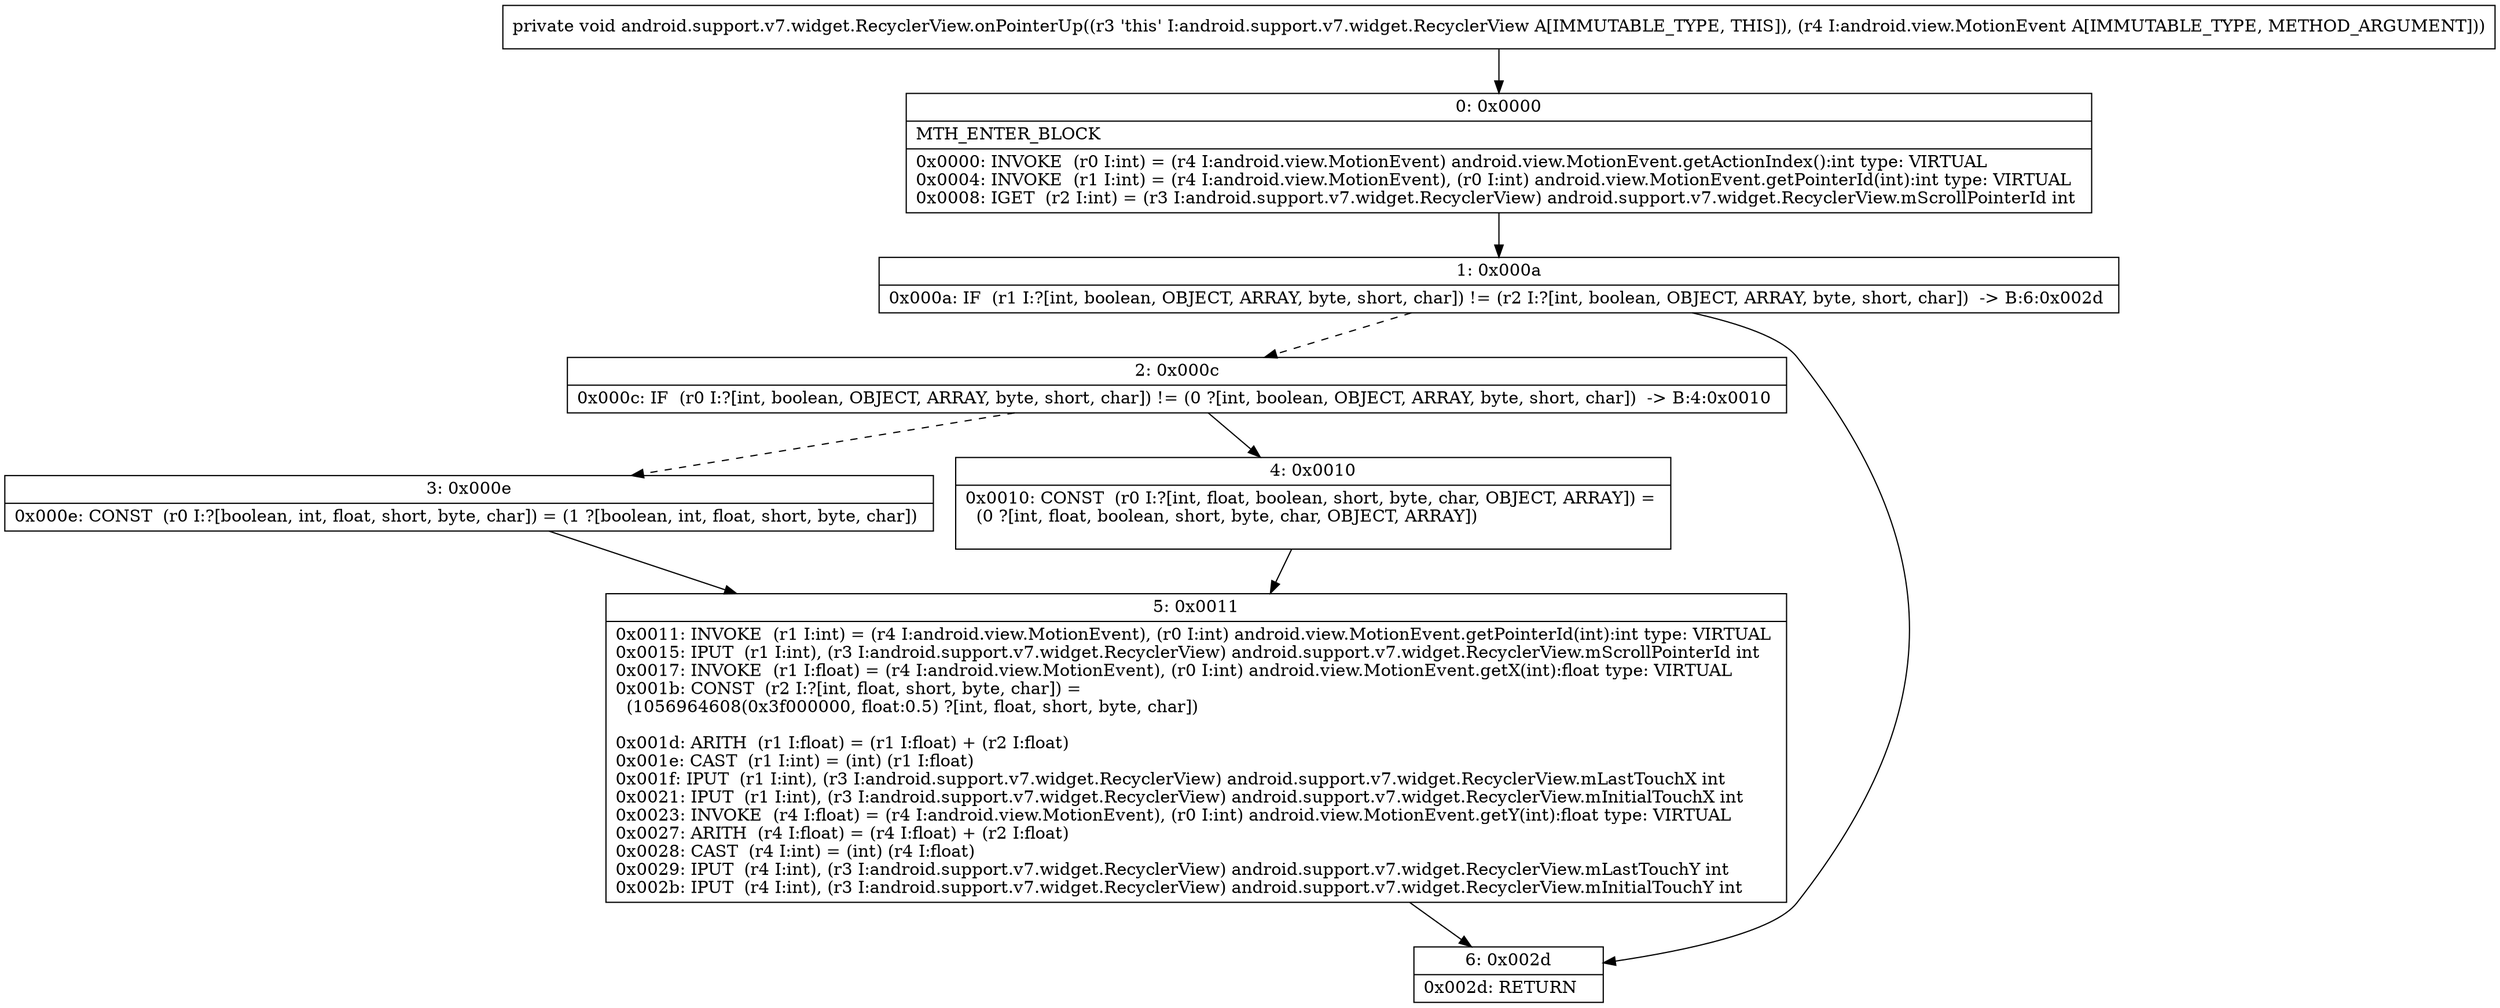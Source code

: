 digraph "CFG forandroid.support.v7.widget.RecyclerView.onPointerUp(Landroid\/view\/MotionEvent;)V" {
Node_0 [shape=record,label="{0\:\ 0x0000|MTH_ENTER_BLOCK\l|0x0000: INVOKE  (r0 I:int) = (r4 I:android.view.MotionEvent) android.view.MotionEvent.getActionIndex():int type: VIRTUAL \l0x0004: INVOKE  (r1 I:int) = (r4 I:android.view.MotionEvent), (r0 I:int) android.view.MotionEvent.getPointerId(int):int type: VIRTUAL \l0x0008: IGET  (r2 I:int) = (r3 I:android.support.v7.widget.RecyclerView) android.support.v7.widget.RecyclerView.mScrollPointerId int \l}"];
Node_1 [shape=record,label="{1\:\ 0x000a|0x000a: IF  (r1 I:?[int, boolean, OBJECT, ARRAY, byte, short, char]) != (r2 I:?[int, boolean, OBJECT, ARRAY, byte, short, char])  \-\> B:6:0x002d \l}"];
Node_2 [shape=record,label="{2\:\ 0x000c|0x000c: IF  (r0 I:?[int, boolean, OBJECT, ARRAY, byte, short, char]) != (0 ?[int, boolean, OBJECT, ARRAY, byte, short, char])  \-\> B:4:0x0010 \l}"];
Node_3 [shape=record,label="{3\:\ 0x000e|0x000e: CONST  (r0 I:?[boolean, int, float, short, byte, char]) = (1 ?[boolean, int, float, short, byte, char]) \l}"];
Node_4 [shape=record,label="{4\:\ 0x0010|0x0010: CONST  (r0 I:?[int, float, boolean, short, byte, char, OBJECT, ARRAY]) = \l  (0 ?[int, float, boolean, short, byte, char, OBJECT, ARRAY])\l \l}"];
Node_5 [shape=record,label="{5\:\ 0x0011|0x0011: INVOKE  (r1 I:int) = (r4 I:android.view.MotionEvent), (r0 I:int) android.view.MotionEvent.getPointerId(int):int type: VIRTUAL \l0x0015: IPUT  (r1 I:int), (r3 I:android.support.v7.widget.RecyclerView) android.support.v7.widget.RecyclerView.mScrollPointerId int \l0x0017: INVOKE  (r1 I:float) = (r4 I:android.view.MotionEvent), (r0 I:int) android.view.MotionEvent.getX(int):float type: VIRTUAL \l0x001b: CONST  (r2 I:?[int, float, short, byte, char]) = \l  (1056964608(0x3f000000, float:0.5) ?[int, float, short, byte, char])\l \l0x001d: ARITH  (r1 I:float) = (r1 I:float) + (r2 I:float) \l0x001e: CAST  (r1 I:int) = (int) (r1 I:float) \l0x001f: IPUT  (r1 I:int), (r3 I:android.support.v7.widget.RecyclerView) android.support.v7.widget.RecyclerView.mLastTouchX int \l0x0021: IPUT  (r1 I:int), (r3 I:android.support.v7.widget.RecyclerView) android.support.v7.widget.RecyclerView.mInitialTouchX int \l0x0023: INVOKE  (r4 I:float) = (r4 I:android.view.MotionEvent), (r0 I:int) android.view.MotionEvent.getY(int):float type: VIRTUAL \l0x0027: ARITH  (r4 I:float) = (r4 I:float) + (r2 I:float) \l0x0028: CAST  (r4 I:int) = (int) (r4 I:float) \l0x0029: IPUT  (r4 I:int), (r3 I:android.support.v7.widget.RecyclerView) android.support.v7.widget.RecyclerView.mLastTouchY int \l0x002b: IPUT  (r4 I:int), (r3 I:android.support.v7.widget.RecyclerView) android.support.v7.widget.RecyclerView.mInitialTouchY int \l}"];
Node_6 [shape=record,label="{6\:\ 0x002d|0x002d: RETURN   \l}"];
MethodNode[shape=record,label="{private void android.support.v7.widget.RecyclerView.onPointerUp((r3 'this' I:android.support.v7.widget.RecyclerView A[IMMUTABLE_TYPE, THIS]), (r4 I:android.view.MotionEvent A[IMMUTABLE_TYPE, METHOD_ARGUMENT])) }"];
MethodNode -> Node_0;
Node_0 -> Node_1;
Node_1 -> Node_2[style=dashed];
Node_1 -> Node_6;
Node_2 -> Node_3[style=dashed];
Node_2 -> Node_4;
Node_3 -> Node_5;
Node_4 -> Node_5;
Node_5 -> Node_6;
}

